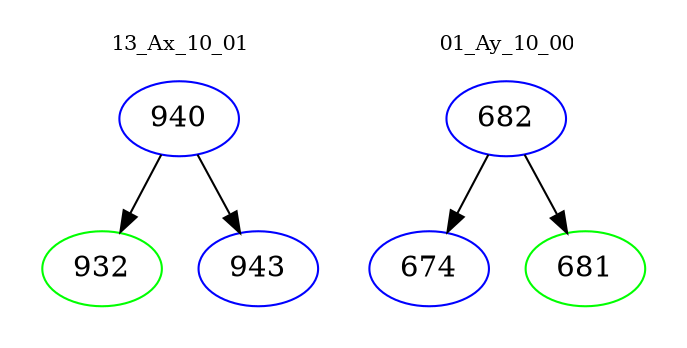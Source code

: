 digraph{
subgraph cluster_0 {
color = white
label = "13_Ax_10_01";
fontsize=10;
T0_940 [label="940", color="blue"]
T0_940 -> T0_932 [color="black"]
T0_932 [label="932", color="green"]
T0_940 -> T0_943 [color="black"]
T0_943 [label="943", color="blue"]
}
subgraph cluster_1 {
color = white
label = "01_Ay_10_00";
fontsize=10;
T1_682 [label="682", color="blue"]
T1_682 -> T1_674 [color="black"]
T1_674 [label="674", color="blue"]
T1_682 -> T1_681 [color="black"]
T1_681 [label="681", color="green"]
}
}
